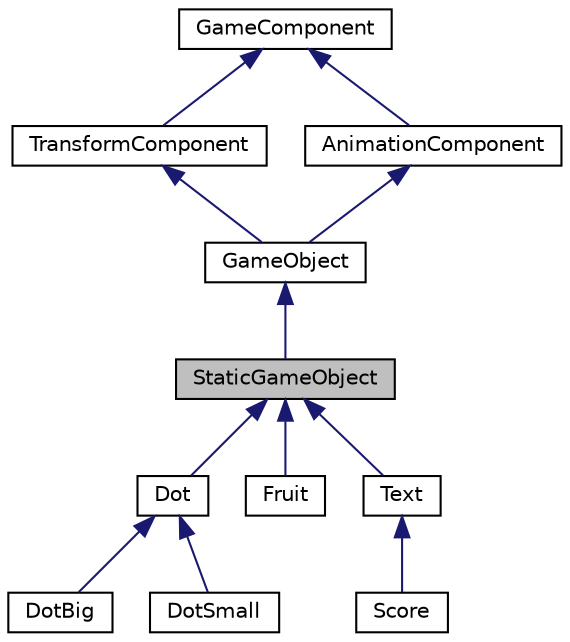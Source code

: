 digraph "StaticGameObject"
{
 // LATEX_PDF_SIZE
  edge [fontname="Helvetica",fontsize="10",labelfontname="Helvetica",labelfontsize="10"];
  node [fontname="Helvetica",fontsize="10",shape=record];
  Node1 [label="StaticGameObject",height=0.2,width=0.4,color="black", fillcolor="grey75", style="filled", fontcolor="black",tooltip=" "];
  Node2 -> Node1 [dir="back",color="midnightblue",fontsize="10",style="solid"];
  Node2 [label="GameObject",height=0.2,width=0.4,color="black", fillcolor="white", style="filled",URL="$classGameObject.html",tooltip=" "];
  Node3 -> Node2 [dir="back",color="midnightblue",fontsize="10",style="solid"];
  Node3 [label="TransformComponent",height=0.2,width=0.4,color="black", fillcolor="white", style="filled",URL="$classTransformComponent.html",tooltip=" "];
  Node4 -> Node3 [dir="back",color="midnightblue",fontsize="10",style="solid"];
  Node4 [label="GameComponent",height=0.2,width=0.4,color="black", fillcolor="white", style="filled",URL="$classGameComponent.html",tooltip=" "];
  Node5 -> Node2 [dir="back",color="midnightblue",fontsize="10",style="solid"];
  Node5 [label="AnimationComponent",height=0.2,width=0.4,color="black", fillcolor="white", style="filled",URL="$classAnimationComponent.html",tooltip="The model for the animation component, which is responsible for handling the animation of sprites and..."];
  Node4 -> Node5 [dir="back",color="midnightblue",fontsize="10",style="solid"];
  Node1 -> Node6 [dir="back",color="midnightblue",fontsize="10",style="solid"];
  Node6 [label="Dot",height=0.2,width=0.4,color="black", fillcolor="white", style="filled",URL="$classDot.html",tooltip=" "];
  Node6 -> Node7 [dir="back",color="midnightblue",fontsize="10",style="solid"];
  Node7 [label="DotBig",height=0.2,width=0.4,color="black", fillcolor="white", style="filled",URL="$classDotBig.html",tooltip=" "];
  Node6 -> Node8 [dir="back",color="midnightblue",fontsize="10",style="solid"];
  Node8 [label="DotSmall",height=0.2,width=0.4,color="black", fillcolor="white", style="filled",URL="$classDotSmall.html",tooltip=" "];
  Node1 -> Node9 [dir="back",color="midnightblue",fontsize="10",style="solid"];
  Node9 [label="Fruit",height=0.2,width=0.4,color="black", fillcolor="white", style="filled",URL="$classFruit.html",tooltip=" "];
  Node1 -> Node10 [dir="back",color="midnightblue",fontsize="10",style="solid"];
  Node10 [label="Text",height=0.2,width=0.4,color="black", fillcolor="white", style="filled",URL="$classText.html",tooltip=" "];
  Node10 -> Node11 [dir="back",color="midnightblue",fontsize="10",style="solid"];
  Node11 [label="Score",height=0.2,width=0.4,color="black", fillcolor="white", style="filled",URL="$classScore.html",tooltip=" "];
}
